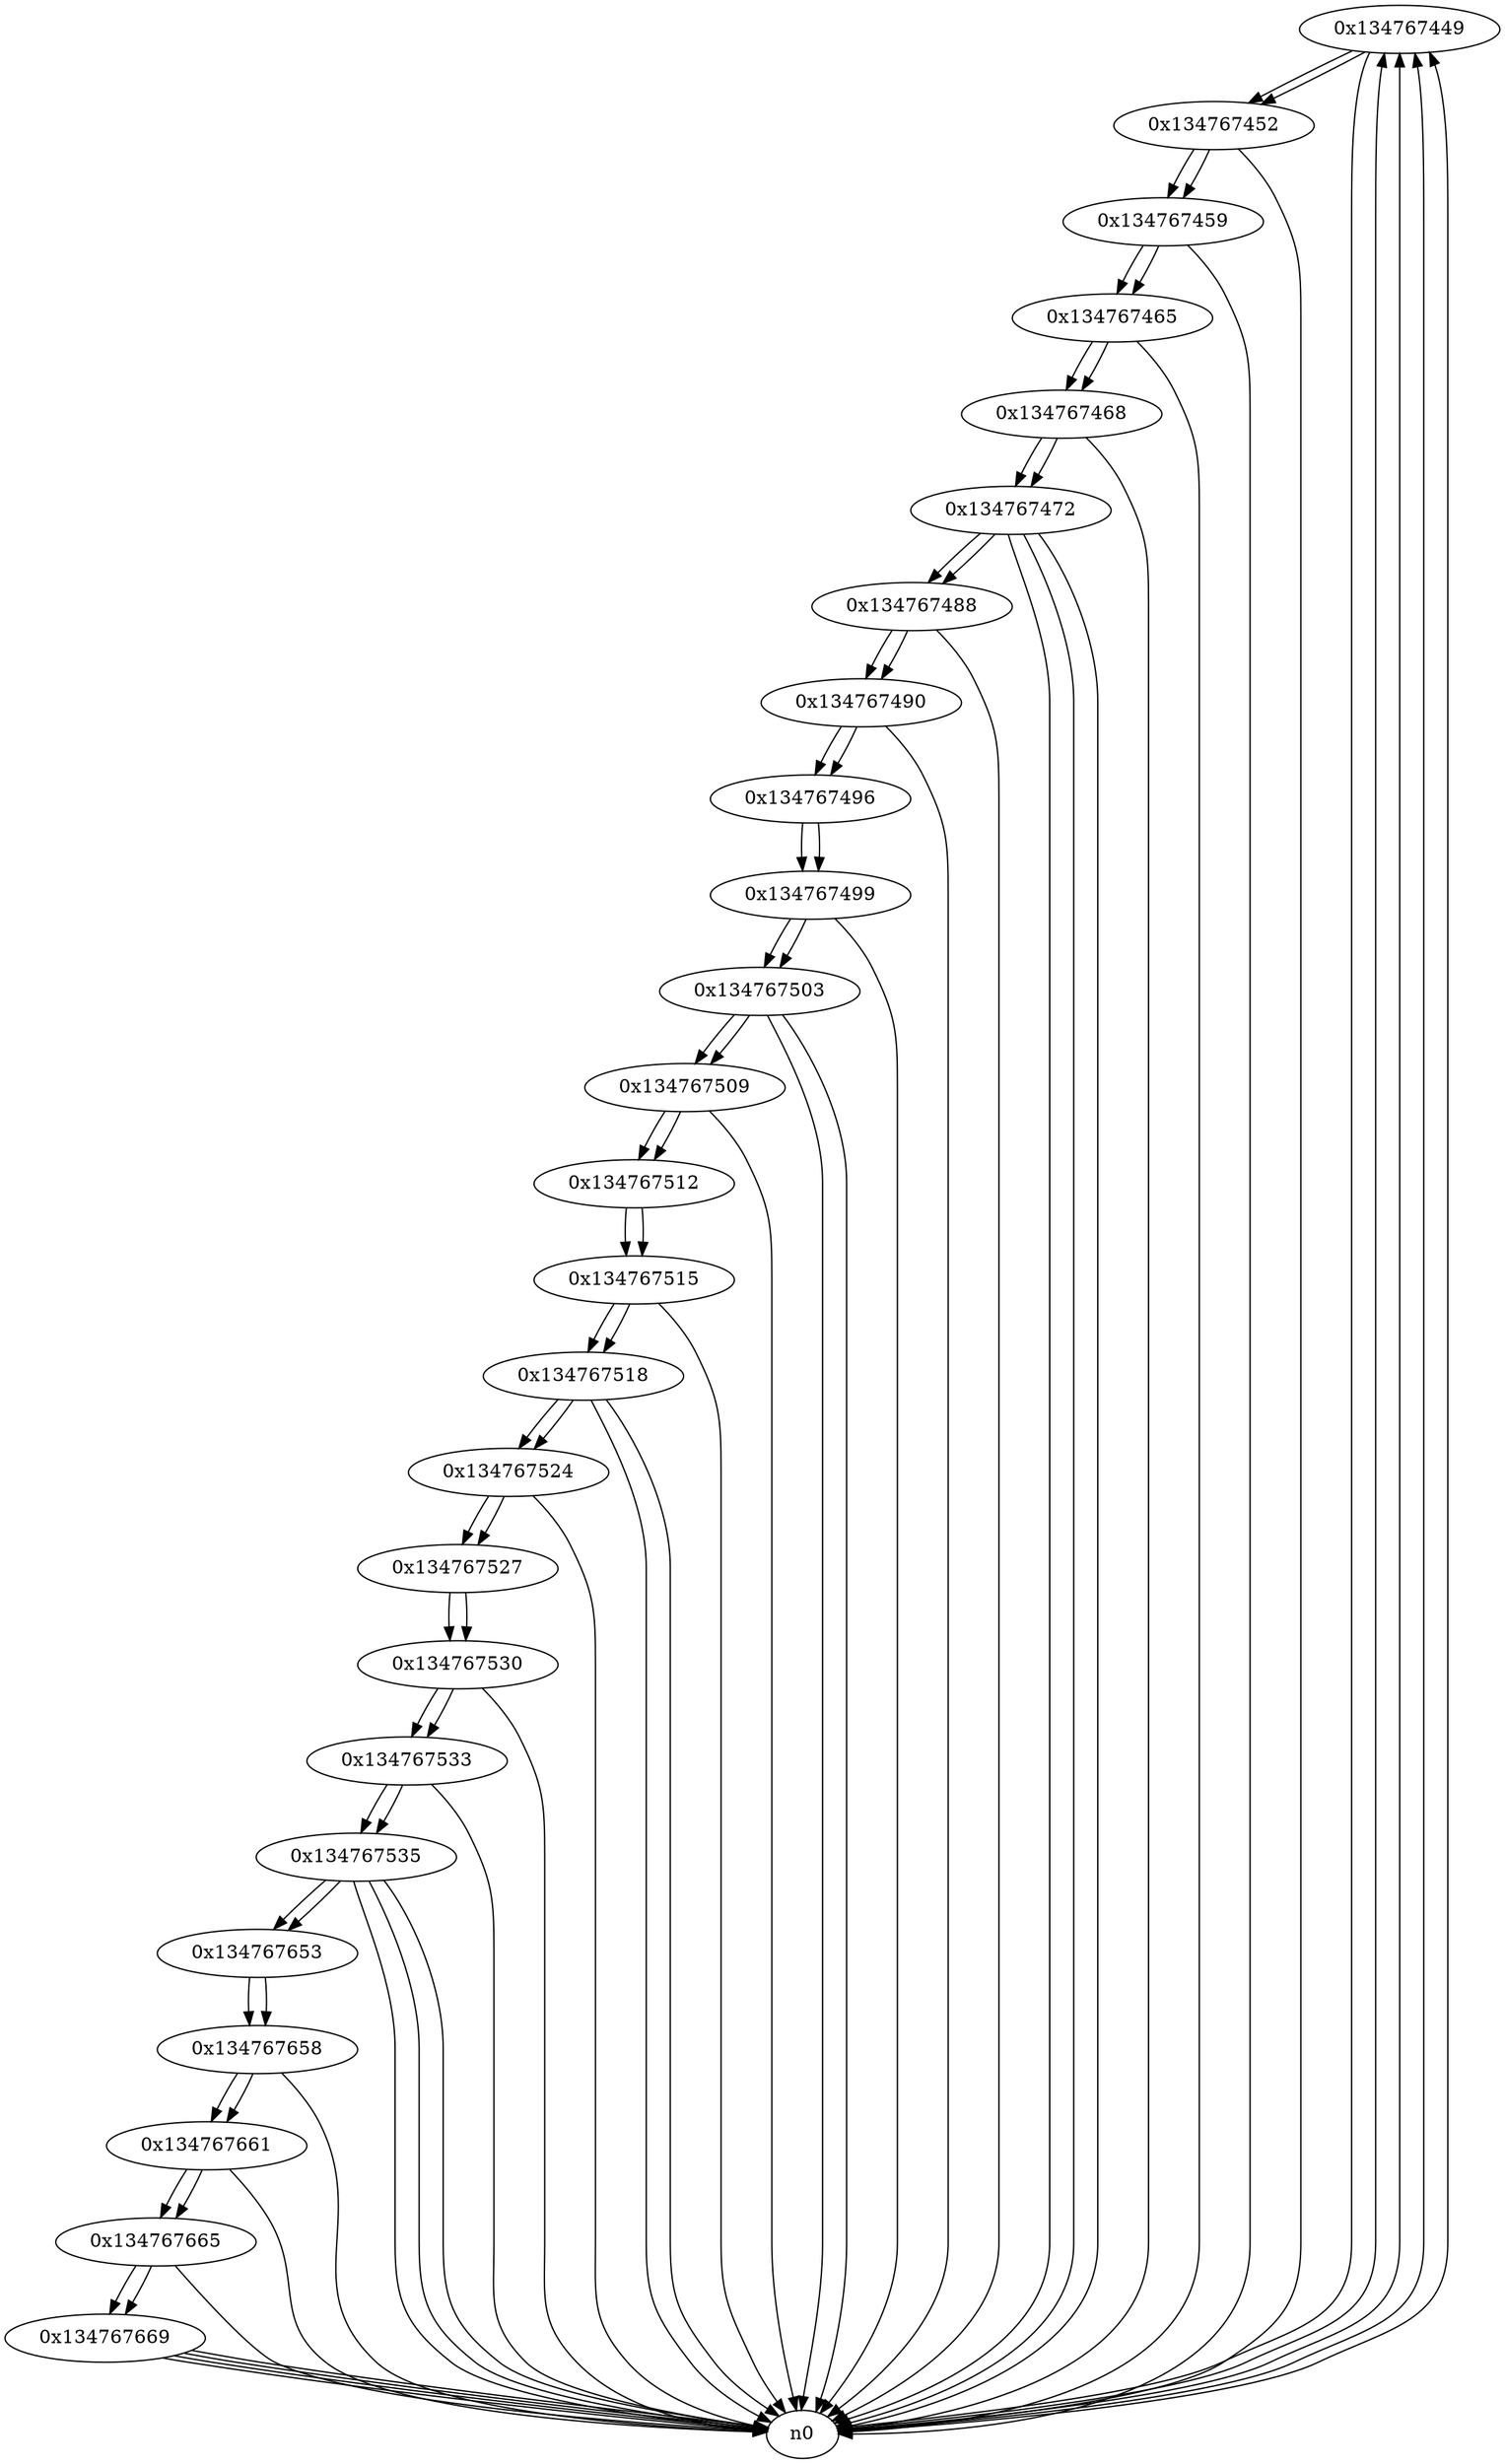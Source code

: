 digraph G{
/* nodes */
  n1 [label="0x134767449"]
  n2 [label="0x134767452"]
  n3 [label="0x134767459"]
  n4 [label="0x134767465"]
  n5 [label="0x134767468"]
  n6 [label="0x134767472"]
  n7 [label="0x134767488"]
  n8 [label="0x134767490"]
  n9 [label="0x134767496"]
  n10 [label="0x134767499"]
  n11 [label="0x134767503"]
  n12 [label="0x134767509"]
  n13 [label="0x134767512"]
  n14 [label="0x134767515"]
  n15 [label="0x134767518"]
  n16 [label="0x134767524"]
  n17 [label="0x134767527"]
  n18 [label="0x134767530"]
  n19 [label="0x134767533"]
  n20 [label="0x134767535"]
  n21 [label="0x134767653"]
  n22 [label="0x134767658"]
  n23 [label="0x134767661"]
  n24 [label="0x134767665"]
  n25 [label="0x134767669"]
/* edges */
n1 -> n2;
n1 -> n0;
n0 -> n1;
n0 -> n1;
n0 -> n1;
n0 -> n1;
n2 -> n3;
n2 -> n0;
n1 -> n2;
n3 -> n4;
n3 -> n0;
n2 -> n3;
n4 -> n5;
n4 -> n0;
n3 -> n4;
n5 -> n6;
n5 -> n0;
n4 -> n5;
n6 -> n7;
n6 -> n0;
n6 -> n0;
n6 -> n0;
n5 -> n6;
n7 -> n8;
n7 -> n0;
n6 -> n7;
n8 -> n9;
n8 -> n0;
n7 -> n8;
n9 -> n10;
n8 -> n9;
n10 -> n11;
n10 -> n0;
n9 -> n10;
n11 -> n12;
n11 -> n0;
n11 -> n0;
n10 -> n11;
n12 -> n13;
n12 -> n0;
n11 -> n12;
n13 -> n14;
n12 -> n13;
n14 -> n15;
n14 -> n0;
n13 -> n14;
n15 -> n16;
n15 -> n0;
n15 -> n0;
n14 -> n15;
n16 -> n17;
n16 -> n0;
n15 -> n16;
n17 -> n18;
n16 -> n17;
n18 -> n19;
n18 -> n0;
n17 -> n18;
n19 -> n20;
n19 -> n0;
n18 -> n19;
n20 -> n0;
n20 -> n21;
n20 -> n0;
n20 -> n0;
n19 -> n20;
n21 -> n22;
n20 -> n21;
n22 -> n23;
n22 -> n0;
n21 -> n22;
n23 -> n24;
n23 -> n0;
n22 -> n23;
n24 -> n25;
n24 -> n0;
n23 -> n24;
n25 -> n0;
n25 -> n0;
n25 -> n0;
n25 -> n0;
n24 -> n25;
}
